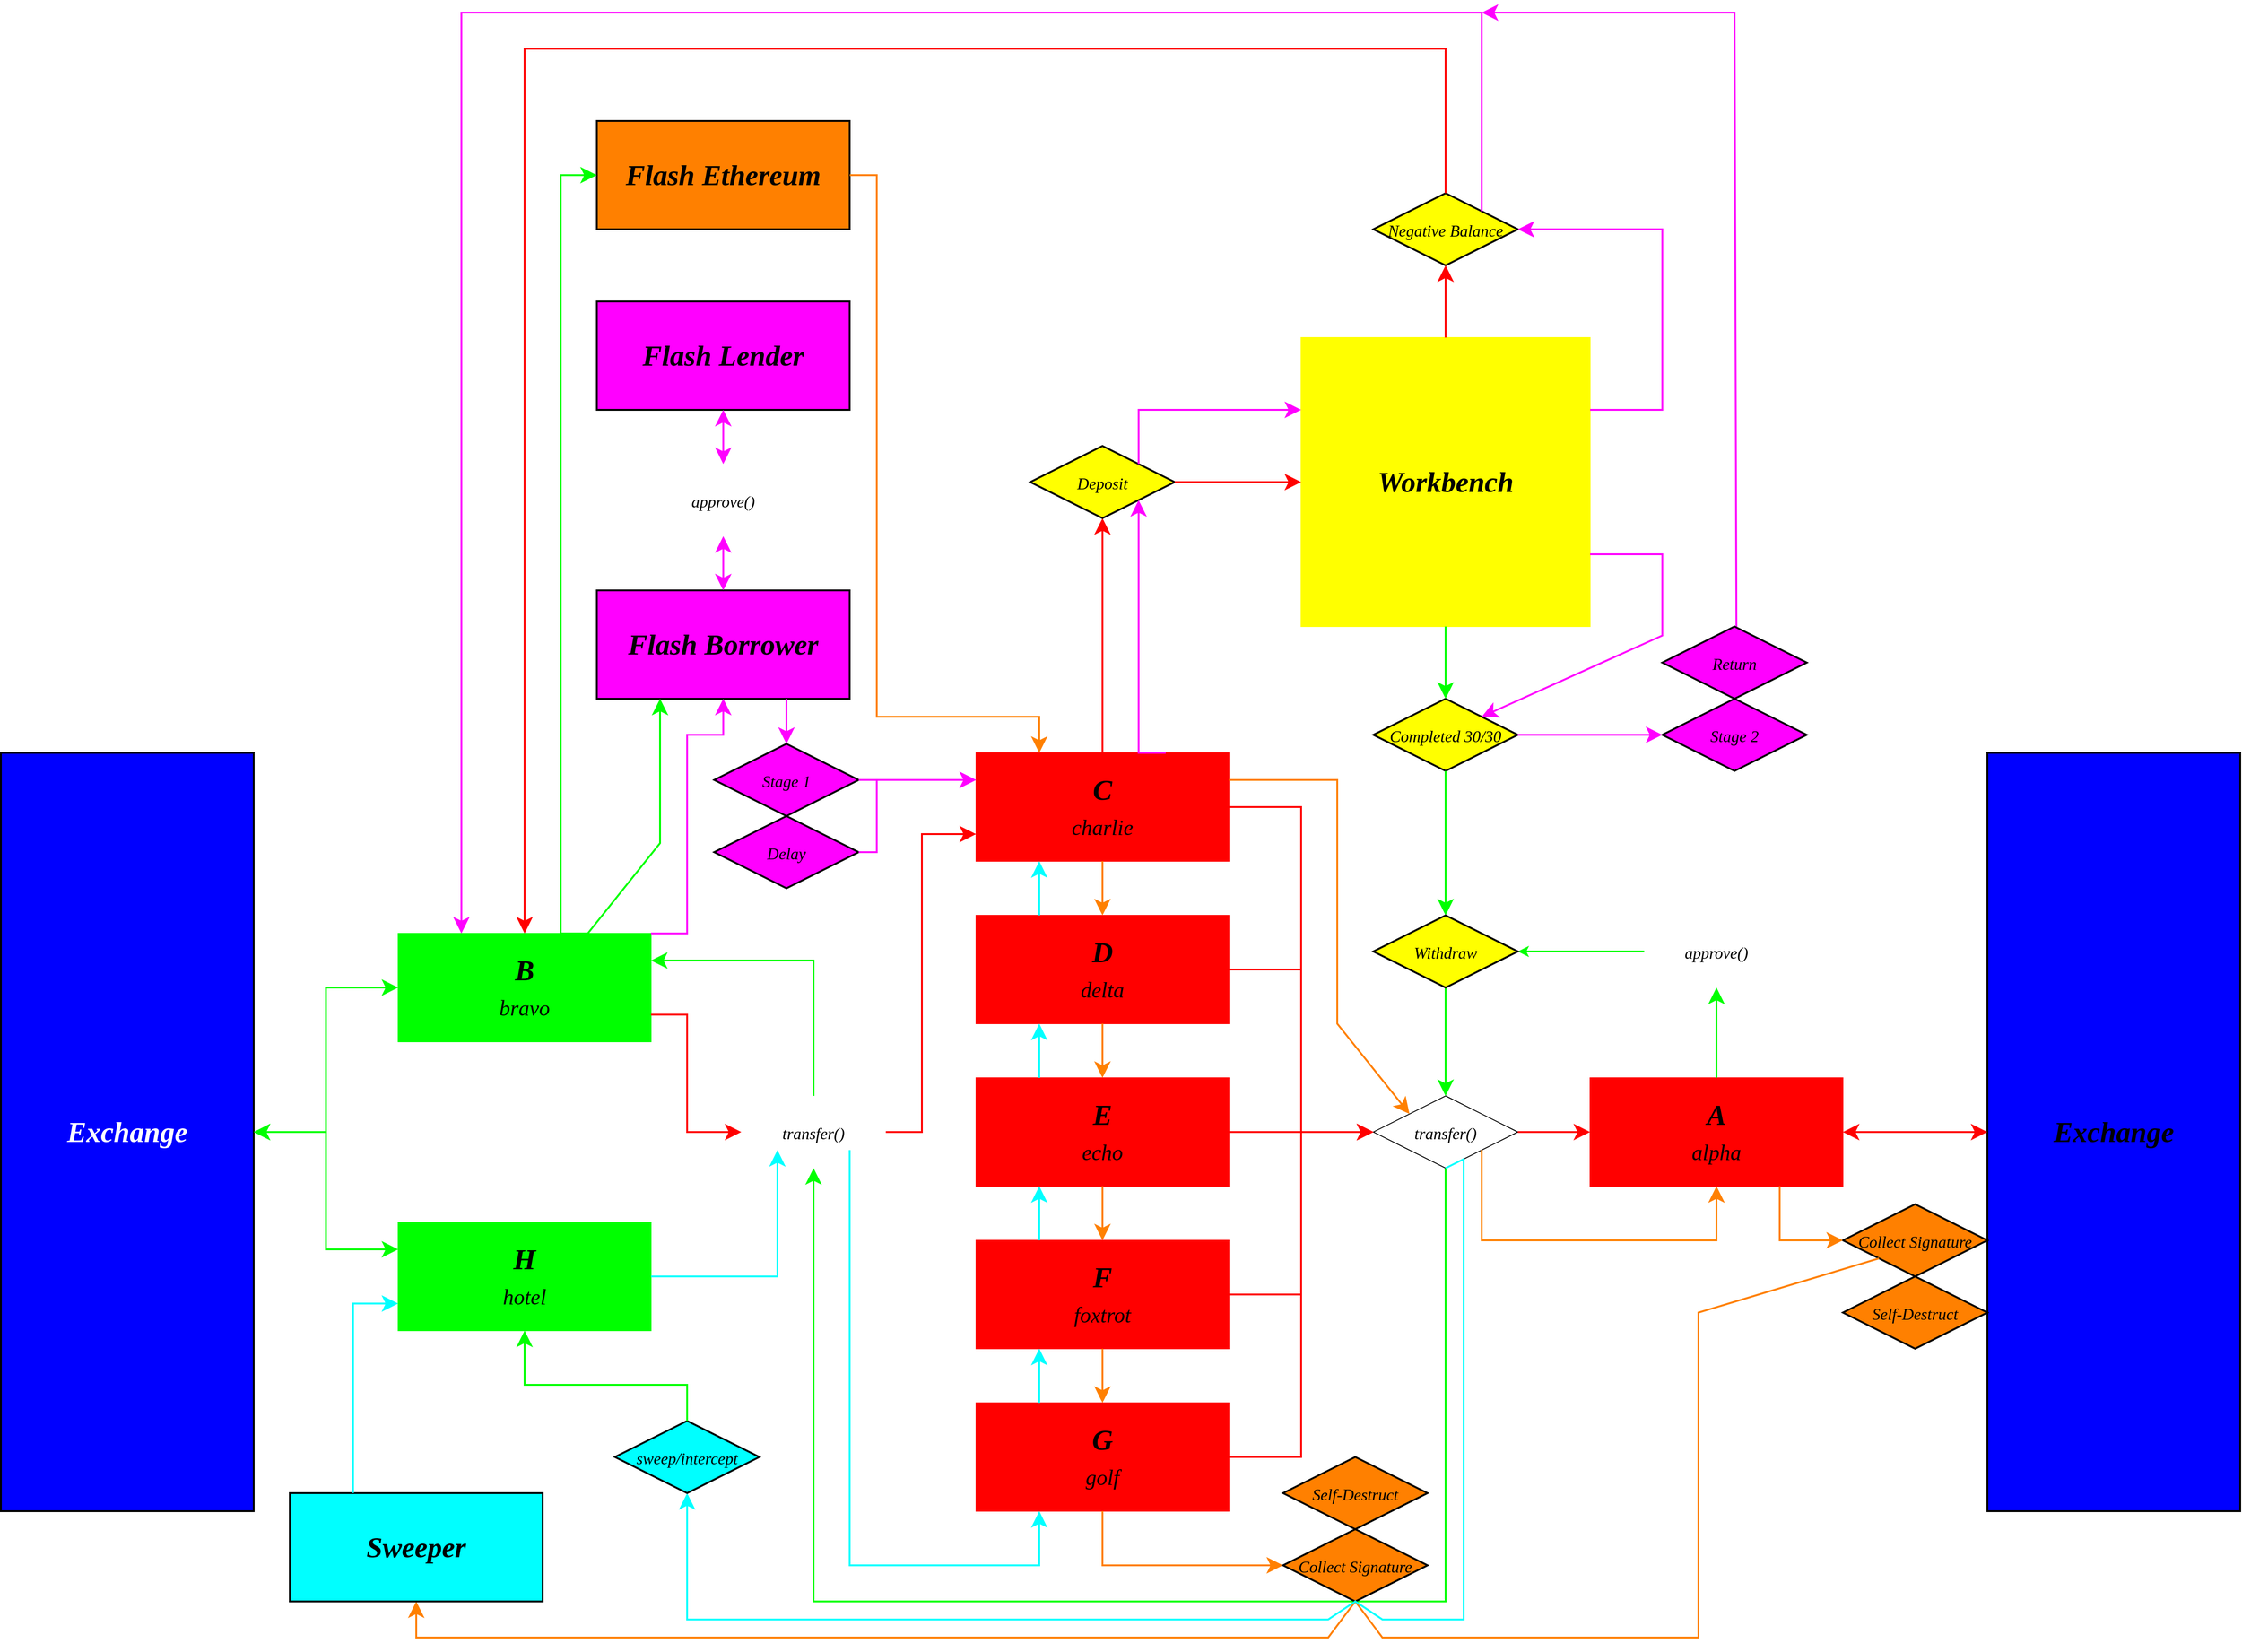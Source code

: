 <mxfile version="24.7.5">
  <diagram name="Page-1" id="PcxQ3aoLWW-gBnwqDMw-">
    <mxGraphModel dx="5185" dy="2993" grid="1" gridSize="10" guides="1" tooltips="1" connect="1" arrows="1" fold="1" page="1" pageScale="1" pageWidth="1600" pageHeight="900" math="0" shadow="0">
      <root>
        <mxCell id="0" />
        <mxCell id="1" parent="0" />
        <mxCell id="HOuBkpbwLwSxLlFypZP_-1" value="&lt;i style=&quot;font-size: 32px;&quot;&gt;&lt;b style=&quot;font-size: 32px;&quot;&gt;E&lt;/b&gt;&lt;/i&gt;&lt;div&gt;&lt;i style=&quot;&quot;&gt;&lt;font style=&quot;font-size: 24px;&quot;&gt;echo&lt;/font&gt;&lt;/i&gt;&lt;/div&gt;" style="whiteSpace=wrap;html=1;align=center;fillColor=#FF0000;strokeColor=#FF0000;fontFamily=Arial Narrow;fontSize=32;" parent="1" vertex="1">
          <mxGeometry x="800" y="380" width="280" height="120" as="geometry" />
        </mxCell>
        <mxCell id="HOuBkpbwLwSxLlFypZP_-2" value="&lt;i style=&quot;font-size: 32px;&quot;&gt;&lt;b style=&quot;font-size: 32px;&quot;&gt;D&lt;/b&gt;&lt;/i&gt;&lt;div&gt;&lt;i style=&quot;&quot;&gt;&lt;font style=&quot;font-size: 24px;&quot;&gt;delta&lt;/font&gt;&lt;/i&gt;&lt;/div&gt;" style="whiteSpace=wrap;html=1;align=center;fillColor=#FF0000;strokeColor=#FF0000;fontSize=32;fontFamily=Arial Narrow;" parent="1" vertex="1">
          <mxGeometry x="800" y="200" width="280" height="120" as="geometry" />
        </mxCell>
        <mxCell id="HOuBkpbwLwSxLlFypZP_-3" value="&lt;i style=&quot;font-size: 32px;&quot;&gt;&lt;b style=&quot;font-size: 32px;&quot;&gt;C&lt;/b&gt;&lt;/i&gt;&lt;div&gt;&lt;i style=&quot;&quot;&gt;&lt;font style=&quot;font-size: 24px;&quot;&gt;charlie&lt;/font&gt;&lt;/i&gt;&lt;/div&gt;" style="whiteSpace=wrap;html=1;align=center;fillColor=#FF0000;strokeColor=#FF0000;fontSize=32;fontFamily=Arial Narrow;" parent="1" vertex="1">
          <mxGeometry x="800" y="20" width="280" height="120" as="geometry" />
        </mxCell>
        <mxCell id="HOuBkpbwLwSxLlFypZP_-4" value="&lt;i style=&quot;font-size: 32px;&quot;&gt;&lt;b style=&quot;font-size: 32px;&quot;&gt;F&lt;/b&gt;&lt;/i&gt;&lt;div&gt;&lt;i style=&quot;&quot;&gt;&lt;font style=&quot;font-size: 24px;&quot;&gt;foxtrot&lt;/font&gt;&lt;/i&gt;&lt;/div&gt;" style="whiteSpace=wrap;html=1;align=center;fillColor=#FF0000;strokeColor=#FF0000;fontSize=32;fontFamily=Arial Narrow;" parent="1" vertex="1">
          <mxGeometry x="800" y="560" width="280" height="120" as="geometry" />
        </mxCell>
        <mxCell id="HOuBkpbwLwSxLlFypZP_-5" value="&lt;i style=&quot;font-size: 32px;&quot;&gt;&lt;b style=&quot;font-size: 32px;&quot;&gt;G&lt;/b&gt;&lt;/i&gt;&lt;div&gt;&lt;i style=&quot;&quot;&gt;&lt;font style=&quot;font-size: 24px;&quot;&gt;golf&lt;/font&gt;&lt;/i&gt;&lt;/div&gt;" style="whiteSpace=wrap;html=1;align=center;fillColor=#FF0000;strokeColor=#FF0000;fontSize=32;fontFamily=Arial Narrow;" parent="1" vertex="1">
          <mxGeometry x="800" y="740" width="280" height="120" as="geometry" />
        </mxCell>
        <mxCell id="HOuBkpbwLwSxLlFypZP_-6" value="&lt;i style=&quot;font-size: 32px;&quot;&gt;&lt;b style=&quot;font-size: 32px;&quot;&gt;A&lt;/b&gt;&lt;/i&gt;&lt;div&gt;&lt;i style=&quot;&quot;&gt;&lt;font style=&quot;font-size: 24px;&quot;&gt;alpha&lt;/font&gt;&lt;/i&gt;&lt;/div&gt;" style="whiteSpace=wrap;html=1;align=center;fillColor=#FF0000;strokeColor=#FF0000;fontFamily=Arial Narrow;fontSize=32;" parent="1" vertex="1">
          <mxGeometry x="1480" y="380" width="280" height="120" as="geometry" />
        </mxCell>
        <mxCell id="HOuBkpbwLwSxLlFypZP_-7" value="&lt;i style=&quot;font-size: 32px;&quot;&gt;&lt;b style=&quot;font-size: 32px;&quot;&gt;B&lt;/b&gt;&lt;/i&gt;&lt;div&gt;&lt;i style=&quot;&quot;&gt;&lt;font style=&quot;font-size: 24px;&quot;&gt;bravo&lt;/font&gt;&lt;/i&gt;&lt;/div&gt;" style="whiteSpace=wrap;html=1;align=center;fillColor=#00FF00;strokeColor=#00FF00;fontSize=32;fontFamily=Arial Narrow;fontColor=#000000;spacing=2;spacingTop=0;verticalAlign=middle;spacingLeft=0;" parent="1" vertex="1">
          <mxGeometry x="160" y="220" width="280" height="120" as="geometry" />
        </mxCell>
        <mxCell id="HOuBkpbwLwSxLlFypZP_-8" value="&lt;i style=&quot;font-size: 32px;&quot;&gt;&lt;b style=&quot;font-size: 32px;&quot;&gt;H&lt;/b&gt;&lt;/i&gt;&lt;div&gt;&lt;i style=&quot;&quot;&gt;&lt;font style=&quot;font-size: 24px;&quot;&gt;hotel&lt;/font&gt;&lt;/i&gt;&lt;/div&gt;" style="whiteSpace=wrap;html=1;align=center;fillColor=#00FF00;strokeColor=#00FF00;fontSize=32;fontFamily=Arial Narrow;fontColor=#000000;" parent="1" vertex="1">
          <mxGeometry x="160" y="540" width="280" height="120" as="geometry" />
        </mxCell>
        <mxCell id="dNa9zTMnVaWRzAWHOvdN-1" value="&lt;font size=&quot;1&quot; face=&quot;Arial Narrow&quot;&gt;&lt;i style=&quot;font-size: 18px;&quot;&gt;transfer()&lt;/i&gt;&lt;/font&gt;" style="shape=rhombus;perimeter=rhombusPerimeter;whiteSpace=wrap;html=1;align=center;fillColor=#FFFFFF;fontColor=#000000;fontSize=24;" vertex="1" parent="1">
          <mxGeometry x="1240" y="400" width="160" height="80" as="geometry" />
        </mxCell>
        <mxCell id="dNa9zTMnVaWRzAWHOvdN-3" value="" style="endArrow=none;html=1;rounded=0;entryX=1;entryY=0.5;entryDx=0;entryDy=0;exitX=0;exitY=0.5;exitDx=0;exitDy=0;endFill=0;startArrow=classic;startFill=1;targetPerimeterSpacing=0;endSize=6;startSize=12;strokeWidth=2;strokeColor=#FF0000;" edge="1" parent="1" source="dNa9zTMnVaWRzAWHOvdN-1" target="HOuBkpbwLwSxLlFypZP_-3">
          <mxGeometry relative="1" as="geometry">
            <mxPoint x="1190" y="430" as="sourcePoint" />
            <mxPoint x="1350" y="430" as="targetPoint" />
            <Array as="points">
              <mxPoint x="1160" y="440" />
              <mxPoint x="1160" y="80" />
            </Array>
          </mxGeometry>
        </mxCell>
        <mxCell id="dNa9zTMnVaWRzAWHOvdN-4" value="" style="endArrow=none;html=1;rounded=0;entryX=1;entryY=0.5;entryDx=0;entryDy=0;exitX=0;exitY=0.5;exitDx=0;exitDy=0;endFill=0;startArrow=classic;startFill=1;targetPerimeterSpacing=0;endSize=6;startSize=12;strokeWidth=2;strokeColor=#FF0000;" edge="1" parent="1" source="dNa9zTMnVaWRzAWHOvdN-1" target="HOuBkpbwLwSxLlFypZP_-2">
          <mxGeometry relative="1" as="geometry">
            <mxPoint x="1250" y="540" as="sourcePoint" />
            <mxPoint x="1090" y="180" as="targetPoint" />
            <Array as="points">
              <mxPoint x="1160" y="440" />
              <mxPoint x="1160" y="260" />
            </Array>
          </mxGeometry>
        </mxCell>
        <mxCell id="dNa9zTMnVaWRzAWHOvdN-5" value="" style="endArrow=none;html=1;rounded=0;entryX=1;entryY=0.5;entryDx=0;entryDy=0;exitX=0;exitY=0.5;exitDx=0;exitDy=0;endFill=0;startArrow=classic;startFill=1;targetPerimeterSpacing=0;endSize=6;startSize=12;strokeWidth=2;strokeColor=#FF0000;" edge="1" parent="1" source="dNa9zTMnVaWRzAWHOvdN-1" target="HOuBkpbwLwSxLlFypZP_-5">
          <mxGeometry relative="1" as="geometry">
            <mxPoint x="1290" y="800" as="sourcePoint" />
            <mxPoint x="1130" y="620" as="targetPoint" />
            <Array as="points">
              <mxPoint x="1160" y="440" />
              <mxPoint x="1160" y="800" />
            </Array>
          </mxGeometry>
        </mxCell>
        <mxCell id="dNa9zTMnVaWRzAWHOvdN-6" value="" style="endArrow=none;html=1;rounded=0;entryX=1;entryY=0.5;entryDx=0;entryDy=0;exitX=0;exitY=0.5;exitDx=0;exitDy=0;endFill=0;startArrow=classic;startFill=1;targetPerimeterSpacing=0;endSize=6;startSize=12;strokeWidth=2;strokeColor=#FF0000;" edge="1" parent="1" source="dNa9zTMnVaWRzAWHOvdN-1" target="HOuBkpbwLwSxLlFypZP_-4">
          <mxGeometry relative="1" as="geometry">
            <mxPoint x="1250" y="450" as="sourcePoint" />
            <mxPoint x="1090" y="810" as="targetPoint" />
            <Array as="points">
              <mxPoint x="1160" y="440" />
              <mxPoint x="1160" y="620" />
            </Array>
          </mxGeometry>
        </mxCell>
        <mxCell id="dNa9zTMnVaWRzAWHOvdN-7" value="" style="endArrow=none;html=1;rounded=0;entryX=1;entryY=0.5;entryDx=0;entryDy=0;exitX=0;exitY=0.5;exitDx=0;exitDy=0;endFill=0;startArrow=classic;startFill=1;targetPerimeterSpacing=0;endSize=6;startSize=12;strokeWidth=2;strokeColor=#FF0000;" edge="1" parent="1" source="dNa9zTMnVaWRzAWHOvdN-1" target="HOuBkpbwLwSxLlFypZP_-1">
          <mxGeometry relative="1" as="geometry">
            <mxPoint x="1250" y="450" as="sourcePoint" />
            <mxPoint x="1090" y="630" as="targetPoint" />
            <Array as="points">
              <mxPoint x="1160" y="440" />
            </Array>
          </mxGeometry>
        </mxCell>
        <mxCell id="dNa9zTMnVaWRzAWHOvdN-8" value="" style="endArrow=none;html=1;rounded=0;entryX=1;entryY=0.5;entryDx=0;entryDy=0;exitX=0;exitY=0.5;exitDx=0;exitDy=0;endFill=0;startArrow=classic;startFill=1;targetPerimeterSpacing=0;endSize=6;startSize=12;strokeWidth=2;strokeColor=#FF0000;" edge="1" parent="1" source="HOuBkpbwLwSxLlFypZP_-6" target="dNa9zTMnVaWRzAWHOvdN-1">
          <mxGeometry relative="1" as="geometry">
            <mxPoint x="1560" y="439.41" as="sourcePoint" />
            <mxPoint x="1400" y="439.41" as="targetPoint" />
            <Array as="points" />
          </mxGeometry>
        </mxCell>
        <mxCell id="dNa9zTMnVaWRzAWHOvdN-9" value="&lt;font size=&quot;1&quot; face=&quot;Arial Narrow&quot;&gt;&lt;i style=&quot;font-size: 18px;&quot;&gt;transfer()&lt;/i&gt;&lt;/font&gt;" style="shape=rhombus;perimeter=rhombusPerimeter;whiteSpace=wrap;html=1;align=center;fillColor=#FFFFFF;fontColor=#000000;fontSize=24;strokeColor=#FFFFFF;" vertex="1" parent="1">
          <mxGeometry x="540" y="400" width="160" height="80" as="geometry" />
        </mxCell>
        <mxCell id="dNa9zTMnVaWRzAWHOvdN-10" value="" style="endArrow=none;html=1;rounded=0;entryX=1;entryY=0.75;entryDx=0;entryDy=0;exitX=0;exitY=0.5;exitDx=0;exitDy=0;endFill=0;startArrow=classic;startFill=1;targetPerimeterSpacing=0;endSize=6;startSize=12;strokeWidth=2;strokeColor=#FF0000;" edge="1" parent="1" source="dNa9zTMnVaWRzAWHOvdN-9" target="HOuBkpbwLwSxLlFypZP_-7">
          <mxGeometry relative="1" as="geometry">
            <mxPoint x="690" y="160.59" as="sourcePoint" />
            <mxPoint x="610" y="160.59" as="targetPoint" />
            <Array as="points">
              <mxPoint x="480" y="440" />
              <mxPoint x="480" y="310" />
            </Array>
          </mxGeometry>
        </mxCell>
        <mxCell id="dNa9zTMnVaWRzAWHOvdN-11" value="" style="endArrow=none;html=1;rounded=0;entryX=1;entryY=0.5;entryDx=0;entryDy=0;exitX=0;exitY=0.75;exitDx=0;exitDy=0;endFill=0;startArrow=classic;startFill=1;targetPerimeterSpacing=0;endSize=6;startSize=12;strokeWidth=2;strokeColor=#FF0000;" edge="1" parent="1" source="HOuBkpbwLwSxLlFypZP_-3" target="dNa9zTMnVaWRzAWHOvdN-9">
          <mxGeometry relative="1" as="geometry">
            <mxPoint x="570" y="90" as="sourcePoint" />
            <mxPoint x="570" y="190" as="targetPoint" />
            <Array as="points">
              <mxPoint x="740" y="110" />
              <mxPoint x="740" y="440" />
            </Array>
          </mxGeometry>
        </mxCell>
        <mxCell id="dNa9zTMnVaWRzAWHOvdN-12" value="&lt;b&gt;&lt;i&gt;Exchange&lt;/i&gt;&lt;/b&gt;" style="whiteSpace=wrap;html=1;align=center;fillColor=#0000FF;strokeColor=#000000;fontFamily=Arial Narrow;fontSize=32;strokeWidth=2;" vertex="1" parent="1">
          <mxGeometry x="1920" y="20" width="280" height="840" as="geometry" />
        </mxCell>
        <mxCell id="dNa9zTMnVaWRzAWHOvdN-13" value="" style="endArrow=classic;html=1;rounded=0;entryX=1;entryY=0.5;entryDx=0;entryDy=0;exitX=0;exitY=0.5;exitDx=0;exitDy=0;endFill=1;startArrow=classic;startFill=1;targetPerimeterSpacing=0;endSize=12;startSize=12;strokeWidth=2;strokeColor=#FF0000;" edge="1" parent="1" source="dNa9zTMnVaWRzAWHOvdN-12" target="HOuBkpbwLwSxLlFypZP_-6">
          <mxGeometry relative="1" as="geometry">
            <mxPoint x="1850" y="540.0" as="sourcePoint" />
            <mxPoint x="1690" y="570.0" as="targetPoint" />
            <Array as="points">
              <mxPoint x="1860" y="440" />
            </Array>
          </mxGeometry>
        </mxCell>
        <mxCell id="dNa9zTMnVaWRzAWHOvdN-17" value="&lt;b&gt;&lt;i&gt;Workbench&lt;/i&gt;&lt;/b&gt;" style="whiteSpace=wrap;html=1;align=center;fillColor=#FFFF00;strokeColor=#FFFF00;fontSize=32;fontFamily=Arial Narrow;fontColor=#000000;" vertex="1" parent="1">
          <mxGeometry x="1160" y="-440" width="320" height="320" as="geometry" />
        </mxCell>
        <mxCell id="dNa9zTMnVaWRzAWHOvdN-18" value="" style="endArrow=none;html=1;rounded=0;entryX=0.5;entryY=0;entryDx=0;entryDy=0;exitX=0.5;exitY=1;exitDx=0;exitDy=0;endFill=0;startArrow=classic;startFill=1;targetPerimeterSpacing=0;endSize=6;startSize=12;strokeWidth=2;strokeColor=#FF0000;" edge="1" parent="1" source="dNa9zTMnVaWRzAWHOvdN-19" target="HOuBkpbwLwSxLlFypZP_-3">
          <mxGeometry relative="1" as="geometry">
            <mxPoint x="1380" y="70" as="sourcePoint" />
            <mxPoint x="1220" y="70" as="targetPoint" />
            <Array as="points">
              <mxPoint x="940" y="-190" />
            </Array>
          </mxGeometry>
        </mxCell>
        <mxCell id="dNa9zTMnVaWRzAWHOvdN-19" value="&lt;font face=&quot;Arial Narrow&quot;&gt;&lt;span style=&quot;font-size: 18px;&quot;&gt;&lt;i&gt;Deposit&lt;/i&gt;&lt;/span&gt;&lt;/font&gt;" style="shape=rhombus;perimeter=rhombusPerimeter;whiteSpace=wrap;html=1;align=center;fillColor=#FFFF00;fontColor=#000000;fontSize=24;strokeColor=#000000;strokeWidth=2;" vertex="1" parent="1">
          <mxGeometry x="860" y="-320" width="160" height="80" as="geometry" />
        </mxCell>
        <mxCell id="dNa9zTMnVaWRzAWHOvdN-20" value="" style="endArrow=none;html=1;rounded=0;entryX=1;entryY=0.5;entryDx=0;entryDy=0;exitX=0;exitY=0.5;exitDx=0;exitDy=0;endFill=0;startArrow=classic;startFill=1;targetPerimeterSpacing=0;endSize=6;startSize=12;strokeWidth=2;strokeColor=#FF0000;" edge="1" parent="1" source="dNa9zTMnVaWRzAWHOvdN-17" target="dNa9zTMnVaWRzAWHOvdN-19">
          <mxGeometry relative="1" as="geometry">
            <mxPoint x="1130" y="-340" as="sourcePoint" />
            <mxPoint x="1130" y="-80" as="targetPoint" />
            <Array as="points" />
          </mxGeometry>
        </mxCell>
        <mxCell id="dNa9zTMnVaWRzAWHOvdN-21" value="&lt;font face=&quot;Arial Narrow&quot;&gt;&lt;span style=&quot;font-size: 18px;&quot;&gt;&lt;i&gt;Completed 30/30&lt;/i&gt;&lt;/span&gt;&lt;/font&gt;" style="shape=rhombus;perimeter=rhombusPerimeter;whiteSpace=wrap;html=1;align=center;fillColor=#FFFF00;fontColor=#000000;fontSize=24;strokeColor=#000000;strokeWidth=2;" vertex="1" parent="1">
          <mxGeometry x="1240" y="-40" width="160" height="80" as="geometry" />
        </mxCell>
        <mxCell id="dNa9zTMnVaWRzAWHOvdN-22" value="" style="endArrow=none;html=1;rounded=0;entryX=0.5;entryY=1;entryDx=0;entryDy=0;exitX=0.5;exitY=0;exitDx=0;exitDy=0;endFill=0;startArrow=classic;startFill=1;targetPerimeterSpacing=0;endSize=6;startSize=12;strokeWidth=2;strokeColor=#00FF00;" edge="1" parent="1" source="dNa9zTMnVaWRzAWHOvdN-21" target="dNa9zTMnVaWRzAWHOvdN-17">
          <mxGeometry relative="1" as="geometry">
            <mxPoint x="1410" y="-40" as="sourcePoint" />
            <mxPoint x="1270" y="-40" as="targetPoint" />
            <Array as="points">
              <mxPoint x="1320" y="-80" />
            </Array>
          </mxGeometry>
        </mxCell>
        <mxCell id="dNa9zTMnVaWRzAWHOvdN-23" value="" style="endArrow=none;html=1;rounded=0;entryX=0.5;entryY=1;entryDx=0;entryDy=0;endFill=0;startArrow=classic;startFill=1;targetPerimeterSpacing=0;endSize=6;startSize=12;strokeWidth=2;strokeColor=#00FF00;exitX=0.5;exitY=0;exitDx=0;exitDy=0;" edge="1" parent="1" source="dNa9zTMnVaWRzAWHOvdN-37" target="dNa9zTMnVaWRzAWHOvdN-21">
          <mxGeometry relative="1" as="geometry">
            <mxPoint x="1430" y="400" as="sourcePoint" />
            <mxPoint x="1430" y="20" as="targetPoint" />
            <Array as="points" />
          </mxGeometry>
        </mxCell>
        <mxCell id="dNa9zTMnVaWRzAWHOvdN-27" value="&lt;font face=&quot;Arial Narrow&quot;&gt;&lt;span style=&quot;font-size: 18px;&quot;&gt;&lt;i&gt;approve()&lt;/i&gt;&lt;/span&gt;&lt;/font&gt;" style="shape=rhombus;perimeter=rhombusPerimeter;whiteSpace=wrap;html=1;align=center;fillColor=#FFFFFF;fontColor=#000000;fontSize=24;strokeColor=#FFFFFF;" vertex="1" parent="1">
          <mxGeometry x="1540" y="200" width="160" height="80" as="geometry" />
        </mxCell>
        <mxCell id="dNa9zTMnVaWRzAWHOvdN-28" value="" style="endArrow=classic;html=1;rounded=0;entryX=1;entryY=0.5;entryDx=0;entryDy=0;endFill=1;startArrow=none;startFill=0;targetPerimeterSpacing=0;endSize=6;startSize=12;strokeWidth=2;strokeColor=#00FF00;exitX=0;exitY=0.5;exitDx=0;exitDy=0;" edge="1" parent="1" source="dNa9zTMnVaWRzAWHOvdN-27" target="dNa9zTMnVaWRzAWHOvdN-37">
          <mxGeometry relative="1" as="geometry">
            <mxPoint x="1330" y="410" as="sourcePoint" />
            <mxPoint x="1330" y="50" as="targetPoint" />
            <Array as="points" />
          </mxGeometry>
        </mxCell>
        <mxCell id="dNa9zTMnVaWRzAWHOvdN-29" value="" style="endArrow=classic;html=1;rounded=0;entryX=0.5;entryY=1;entryDx=0;entryDy=0;endFill=1;startArrow=none;startFill=0;targetPerimeterSpacing=0;endSize=12;startSize=12;strokeWidth=2;strokeColor=#00FF00;exitX=0.5;exitY=0;exitDx=0;exitDy=0;" edge="1" parent="1" source="HOuBkpbwLwSxLlFypZP_-6" target="dNa9zTMnVaWRzAWHOvdN-27">
          <mxGeometry relative="1" as="geometry">
            <mxPoint x="1610" y="340" as="sourcePoint" />
            <mxPoint x="1390" y="140" as="targetPoint" />
            <Array as="points" />
          </mxGeometry>
        </mxCell>
        <mxCell id="dNa9zTMnVaWRzAWHOvdN-30" value="" style="endArrow=none;html=1;rounded=0;entryX=0.5;entryY=1;entryDx=0;entryDy=0;endFill=0;startArrow=classic;startFill=1;targetPerimeterSpacing=0;endSize=6;startSize=12;strokeWidth=2;strokeColor=#00FF00;exitX=0.5;exitY=1;exitDx=0;exitDy=0;" edge="1" parent="1" source="dNa9zTMnVaWRzAWHOvdN-9" target="dNa9zTMnVaWRzAWHOvdN-1">
          <mxGeometry relative="1" as="geometry">
            <mxPoint x="730" y="1000" as="sourcePoint" />
            <mxPoint x="1280" y="570" as="targetPoint" />
            <Array as="points">
              <mxPoint x="620" y="960" />
              <mxPoint x="1320" y="960" />
            </Array>
          </mxGeometry>
        </mxCell>
        <mxCell id="dNa9zTMnVaWRzAWHOvdN-31" value="" style="endArrow=none;html=1;rounded=0;entryX=0.5;entryY=0;entryDx=0;entryDy=0;exitX=1;exitY=0.25;exitDx=0;exitDy=0;endFill=0;startArrow=classic;startFill=1;targetPerimeterSpacing=0;endSize=6;startSize=12;strokeWidth=2;strokeColor=#00FF00;" edge="1" parent="1" source="HOuBkpbwLwSxLlFypZP_-7" target="dNa9zTMnVaWRzAWHOvdN-9">
          <mxGeometry relative="1" as="geometry">
            <mxPoint x="250" y="90" as="sourcePoint" />
            <mxPoint x="250" y="10" as="targetPoint" />
            <Array as="points">
              <mxPoint x="620" y="250" />
            </Array>
          </mxGeometry>
        </mxCell>
        <mxCell id="dNa9zTMnVaWRzAWHOvdN-32" value="&lt;font face=&quot;Arial Narrow&quot;&gt;&lt;span style=&quot;font-size: 18px;&quot;&gt;&lt;i&gt;Negative Balance&lt;/i&gt;&lt;/span&gt;&lt;/font&gt;" style="shape=rhombus;perimeter=rhombusPerimeter;whiteSpace=wrap;html=1;align=center;fillColor=#FFFF00;fontColor=#000000;fontSize=24;strokeColor=#000000;strokeWidth=2;" vertex="1" parent="1">
          <mxGeometry x="1240" y="-600" width="160" height="80" as="geometry" />
        </mxCell>
        <mxCell id="dNa9zTMnVaWRzAWHOvdN-33" value="" style="endArrow=none;html=1;rounded=0;entryX=0.5;entryY=0;entryDx=0;entryDy=0;exitX=0.5;exitY=1;exitDx=0;exitDy=0;endFill=0;startArrow=classic;startFill=1;targetPerimeterSpacing=0;endSize=6;startSize=12;strokeWidth=2;strokeColor=#FF0000;" edge="1" parent="1" source="dNa9zTMnVaWRzAWHOvdN-32" target="dNa9zTMnVaWRzAWHOvdN-17">
          <mxGeometry relative="1" as="geometry">
            <mxPoint x="1190" y="-170" as="sourcePoint" />
            <mxPoint x="1050" y="-170" as="targetPoint" />
            <Array as="points" />
          </mxGeometry>
        </mxCell>
        <mxCell id="dNa9zTMnVaWRzAWHOvdN-34" value="" style="endArrow=none;html=1;rounded=0;entryX=0.5;entryY=0;entryDx=0;entryDy=0;endFill=0;startArrow=classic;startFill=1;targetPerimeterSpacing=0;endSize=6;startSize=12;strokeWidth=2;strokeColor=#FF0000;exitX=0.5;exitY=0;exitDx=0;exitDy=0;" edge="1" parent="1" source="HOuBkpbwLwSxLlFypZP_-7" target="dNa9zTMnVaWRzAWHOvdN-32">
          <mxGeometry relative="1" as="geometry">
            <mxPoint x="660" y="230" as="sourcePoint" />
            <mxPoint x="890" y="-520" as="targetPoint" />
            <Array as="points">
              <mxPoint x="300" y="-560" />
              <mxPoint x="300" y="-760" />
              <mxPoint x="1320" y="-760" />
            </Array>
          </mxGeometry>
        </mxCell>
        <mxCell id="dNa9zTMnVaWRzAWHOvdN-35" value="&lt;b&gt;&lt;i&gt;Exchange&lt;/i&gt;&lt;/b&gt;" style="whiteSpace=wrap;html=1;align=center;fillColor=#0000FF;strokeColor=#000000;fontFamily=Arial Narrow;fontSize=32;fontColor=#FFFFFF;strokeWidth=2;" vertex="1" parent="1">
          <mxGeometry x="-280" y="20" width="280" height="840" as="geometry" />
        </mxCell>
        <mxCell id="dNa9zTMnVaWRzAWHOvdN-36" value="" style="endArrow=classic;html=1;rounded=0;entryX=0;entryY=0.5;entryDx=0;entryDy=0;exitX=1;exitY=0.5;exitDx=0;exitDy=0;endFill=1;startArrow=classic;startFill=1;targetPerimeterSpacing=0;endSize=12;startSize=12;strokeWidth=2;strokeColor=#00FF00;" edge="1" parent="1" source="dNa9zTMnVaWRzAWHOvdN-35" target="HOuBkpbwLwSxLlFypZP_-7">
          <mxGeometry relative="1" as="geometry">
            <mxPoint x="100" y="280" as="sourcePoint" />
            <mxPoint x="280" y="430" as="targetPoint" />
            <Array as="points">
              <mxPoint x="80" y="440" />
              <mxPoint x="80" y="280" />
            </Array>
          </mxGeometry>
        </mxCell>
        <mxCell id="dNa9zTMnVaWRzAWHOvdN-38" value="" style="endArrow=none;html=1;rounded=0;entryX=0.5;entryY=1;entryDx=0;entryDy=0;endFill=0;startArrow=classic;startFill=1;targetPerimeterSpacing=0;endSize=6;startSize=12;strokeWidth=2;strokeColor=#00FF00;exitX=0.5;exitY=0;exitDx=0;exitDy=0;" edge="1" parent="1" source="dNa9zTMnVaWRzAWHOvdN-1" target="dNa9zTMnVaWRzAWHOvdN-37">
          <mxGeometry relative="1" as="geometry">
            <mxPoint x="1320" y="400" as="sourcePoint" />
            <mxPoint x="1320" y="40" as="targetPoint" />
            <Array as="points">
              <mxPoint x="1320" y="260" />
            </Array>
          </mxGeometry>
        </mxCell>
        <mxCell id="dNa9zTMnVaWRzAWHOvdN-37" value="&lt;font face=&quot;Arial Narrow&quot;&gt;&lt;span style=&quot;font-size: 18px;&quot;&gt;&lt;i&gt;Withdraw&lt;/i&gt;&lt;/span&gt;&lt;/font&gt;" style="shape=rhombus;perimeter=rhombusPerimeter;whiteSpace=wrap;html=1;align=center;fillColor=#FFFF00;fontColor=#000000;fontSize=24;strokeColor=#000000;strokeWidth=2;" vertex="1" parent="1">
          <mxGeometry x="1240" y="200" width="160" height="80" as="geometry" />
        </mxCell>
        <mxCell id="dNa9zTMnVaWRzAWHOvdN-40" value="&lt;b&gt;&lt;i&gt;Flash Borrower&lt;/i&gt;&lt;/b&gt;" style="whiteSpace=wrap;html=1;align=center;fillColor=#FF00FF;strokeColor=#000000;fontSize=32;fontFamily=Arial Narrow;fontColor=#000000;spacing=2;spacingTop=0;verticalAlign=middle;spacingLeft=0;strokeWidth=2;" vertex="1" parent="1">
          <mxGeometry x="380" y="-160" width="280" height="120" as="geometry" />
        </mxCell>
        <mxCell id="dNa9zTMnVaWRzAWHOvdN-41" value="&lt;b&gt;&lt;i&gt;Flash Lender&lt;/i&gt;&lt;/b&gt;" style="whiteSpace=wrap;html=1;align=center;fillColor=#FF00FF;strokeColor=#000000;fontSize=32;fontFamily=Arial Narrow;fontColor=#000000;spacing=2;spacingTop=0;verticalAlign=middle;spacingLeft=0;strokeWidth=2;" vertex="1" parent="1">
          <mxGeometry x="380" y="-480" width="280" height="120" as="geometry" />
        </mxCell>
        <mxCell id="dNa9zTMnVaWRzAWHOvdN-42" value="" style="endArrow=none;html=1;rounded=0;entryX=0.75;entryY=0;entryDx=0;entryDy=0;exitX=0.25;exitY=1;exitDx=0;exitDy=0;endFill=0;startArrow=classic;startFill=1;targetPerimeterSpacing=0;endSize=6;startSize=12;strokeWidth=2;strokeColor=#00FF00;" edge="1" parent="1" source="dNa9zTMnVaWRzAWHOvdN-40" target="HOuBkpbwLwSxLlFypZP_-7">
          <mxGeometry relative="1" as="geometry">
            <mxPoint x="630" y="250" as="sourcePoint" />
            <mxPoint x="530" y="120" as="targetPoint" />
            <Array as="points">
              <mxPoint x="450" y="120" />
            </Array>
          </mxGeometry>
        </mxCell>
        <mxCell id="dNa9zTMnVaWRzAWHOvdN-44" value="" style="endArrow=none;html=1;rounded=0;entryX=0.75;entryY=1;entryDx=0;entryDy=0;endFill=0;startArrow=classic;startFill=1;targetPerimeterSpacing=0;endSize=6;startSize=12;strokeWidth=2;strokeColor=#FF00FF;exitX=0.5;exitY=0;exitDx=0;exitDy=0;" edge="1" parent="1" source="dNa9zTMnVaWRzAWHOvdN-45" target="dNa9zTMnVaWRzAWHOvdN-40">
          <mxGeometry relative="1" as="geometry">
            <mxPoint x="650" y="20" as="sourcePoint" />
            <mxPoint x="570" y="280" as="targetPoint" />
            <Array as="points" />
          </mxGeometry>
        </mxCell>
        <mxCell id="dNa9zTMnVaWRzAWHOvdN-45" value="&lt;font face=&quot;Arial Narrow&quot;&gt;&lt;span style=&quot;font-size: 18px;&quot;&gt;&lt;i&gt;Stage 1&lt;/i&gt;&lt;/span&gt;&lt;/font&gt;" style="shape=rhombus;perimeter=rhombusPerimeter;whiteSpace=wrap;html=1;align=center;fillColor=#FF00FF;fontColor=#000000;fontSize=24;strokeColor=#000000;strokeWidth=2;" vertex="1" parent="1">
          <mxGeometry x="510" y="10" width="160" height="80" as="geometry" />
        </mxCell>
        <mxCell id="dNa9zTMnVaWRzAWHOvdN-46" value="" style="endArrow=none;html=1;rounded=0;entryX=1;entryY=0.5;entryDx=0;entryDy=0;endFill=0;startArrow=classic;startFill=1;targetPerimeterSpacing=0;endSize=6;startSize=12;strokeWidth=2;strokeColor=#FF00FF;exitX=0;exitY=0.25;exitDx=0;exitDy=0;" edge="1" parent="1" source="HOuBkpbwLwSxLlFypZP_-3" target="dNa9zTMnVaWRzAWHOvdN-45">
          <mxGeometry relative="1" as="geometry">
            <mxPoint x="740" y="70" as="sourcePoint" />
            <mxPoint x="740" y="30" as="targetPoint" />
            <Array as="points" />
          </mxGeometry>
        </mxCell>
        <mxCell id="dNa9zTMnVaWRzAWHOvdN-47" value="&lt;font face=&quot;Arial Narrow&quot;&gt;&lt;span style=&quot;font-size: 18px;&quot;&gt;&lt;i&gt;approve()&lt;/i&gt;&lt;/span&gt;&lt;/font&gt;" style="shape=rhombus;perimeter=rhombusPerimeter;whiteSpace=wrap;html=1;align=center;fillColor=#FFFFFF;fontColor=#000000;fontSize=24;strokeColor=#FFFFFF;" vertex="1" parent="1">
          <mxGeometry x="440" y="-300" width="160" height="80" as="geometry" />
        </mxCell>
        <mxCell id="dNa9zTMnVaWRzAWHOvdN-49" value="" style="endArrow=classic;html=1;rounded=0;entryX=0.5;entryY=0;entryDx=0;entryDy=0;endFill=1;startArrow=classic;startFill=1;targetPerimeterSpacing=0;endSize=12;startSize=12;strokeWidth=2;strokeColor=#FF00FF;exitX=0.5;exitY=1;exitDx=0;exitDy=0;" edge="1" parent="1" source="dNa9zTMnVaWRzAWHOvdN-47" target="dNa9zTMnVaWRzAWHOvdN-40">
          <mxGeometry relative="1" as="geometry">
            <mxPoint x="659.26" y="-210" as="sourcePoint" />
            <mxPoint x="659.26" y="-260" as="targetPoint" />
            <Array as="points" />
          </mxGeometry>
        </mxCell>
        <mxCell id="dNa9zTMnVaWRzAWHOvdN-50" value="" style="endArrow=classic;html=1;rounded=0;entryX=0.5;entryY=0;entryDx=0;entryDy=0;endFill=1;startArrow=classic;startFill=1;targetPerimeterSpacing=0;endSize=12;startSize=12;strokeWidth=2;strokeColor=#FF00FF;exitX=0.5;exitY=1;exitDx=0;exitDy=0;" edge="1" parent="1" source="dNa9zTMnVaWRzAWHOvdN-41" target="dNa9zTMnVaWRzAWHOvdN-47">
          <mxGeometry relative="1" as="geometry">
            <mxPoint x="600" y="-310" as="sourcePoint" />
            <mxPoint x="600" y="-270" as="targetPoint" />
            <Array as="points" />
          </mxGeometry>
        </mxCell>
        <mxCell id="dNa9zTMnVaWRzAWHOvdN-51" value="&lt;b&gt;&lt;i&gt;Flash Ethereum&lt;/i&gt;&lt;/b&gt;" style="whiteSpace=wrap;html=1;align=center;fillColor=#FF8000;strokeColor=#000000;fontSize=32;fontFamily=Arial Narrow;fontColor=#000000;spacing=2;spacingTop=0;verticalAlign=middle;spacingLeft=0;strokeWidth=2;" vertex="1" parent="1">
          <mxGeometry x="380" y="-680" width="280" height="120" as="geometry" />
        </mxCell>
        <mxCell id="dNa9zTMnVaWRzAWHOvdN-52" value="" style="endArrow=none;html=1;rounded=0;entryX=0.75;entryY=0;entryDx=0;entryDy=0;exitX=0;exitY=0.5;exitDx=0;exitDy=0;endFill=0;startArrow=classic;startFill=1;targetPerimeterSpacing=0;endSize=6;startSize=12;strokeWidth=2;strokeColor=#00FF00;" edge="1" parent="1" source="dNa9zTMnVaWRzAWHOvdN-51" target="HOuBkpbwLwSxLlFypZP_-7">
          <mxGeometry relative="1" as="geometry">
            <mxPoint x="520" y="-60" as="sourcePoint" />
            <mxPoint x="440" y="200" as="targetPoint" />
            <Array as="points">
              <mxPoint x="340" y="-620" />
              <mxPoint x="340" y="220" />
            </Array>
          </mxGeometry>
        </mxCell>
        <mxCell id="dNa9zTMnVaWRzAWHOvdN-53" value="" style="endArrow=none;html=1;rounded=0;entryX=1;entryY=0.5;entryDx=0;entryDy=0;endFill=0;startArrow=classic;startFill=1;targetPerimeterSpacing=0;endSize=6;startSize=12;strokeWidth=2;strokeColor=#FF8000;exitX=0.25;exitY=0;exitDx=0;exitDy=0;" edge="1" parent="1" source="HOuBkpbwLwSxLlFypZP_-3" target="dNa9zTMnVaWRzAWHOvdN-51">
          <mxGeometry relative="1" as="geometry">
            <mxPoint x="820" y="-280" as="sourcePoint" />
            <mxPoint x="700" y="-600" as="targetPoint" />
            <Array as="points">
              <mxPoint x="870" y="-20" />
              <mxPoint x="690" y="-20" />
              <mxPoint x="690" y="-620" />
            </Array>
          </mxGeometry>
        </mxCell>
        <mxCell id="dNa9zTMnVaWRzAWHOvdN-56" value="" style="endArrow=none;html=1;rounded=0;entryX=0.75;entryY=0;entryDx=0;entryDy=0;endFill=0;startArrow=classic;startFill=1;targetPerimeterSpacing=0;endSize=6;startSize=12;strokeWidth=2;strokeColor=#FF00FF;exitX=1;exitY=1;exitDx=0;exitDy=0;" edge="1" parent="1" source="dNa9zTMnVaWRzAWHOvdN-19" target="HOuBkpbwLwSxLlFypZP_-3">
          <mxGeometry relative="1" as="geometry">
            <mxPoint x="1160" y="-60" as="sourcePoint" />
            <mxPoint x="1030" y="-60" as="targetPoint" />
            <Array as="points">
              <mxPoint x="980" y="-110" />
              <mxPoint x="980" y="20" />
            </Array>
          </mxGeometry>
        </mxCell>
        <mxCell id="dNa9zTMnVaWRzAWHOvdN-57" value="" style="endArrow=none;html=1;rounded=0;entryX=1;entryY=0;entryDx=0;entryDy=0;endFill=0;startArrow=classic;startFill=1;targetPerimeterSpacing=0;endSize=6;startSize=12;strokeWidth=2;strokeColor=#FF00FF;exitX=0;exitY=0.25;exitDx=0;exitDy=0;" edge="1" parent="1" source="dNa9zTMnVaWRzAWHOvdN-17" target="dNa9zTMnVaWRzAWHOvdN-19">
          <mxGeometry relative="1" as="geometry">
            <mxPoint x="1070" y="-260" as="sourcePoint" />
            <mxPoint x="1100" y="20" as="targetPoint" />
            <Array as="points">
              <mxPoint x="980" y="-360" />
            </Array>
          </mxGeometry>
        </mxCell>
        <mxCell id="dNa9zTMnVaWRzAWHOvdN-58" value="" style="endArrow=none;html=1;rounded=0;entryX=1;entryY=0.25;entryDx=0;entryDy=0;endFill=0;startArrow=classic;startFill=1;targetPerimeterSpacing=0;endSize=6;startSize=12;strokeWidth=2;strokeColor=#FF00FF;exitX=1;exitY=0.5;exitDx=0;exitDy=0;" edge="1" parent="1" source="dNa9zTMnVaWRzAWHOvdN-32" target="dNa9zTMnVaWRzAWHOvdN-17">
          <mxGeometry relative="1" as="geometry">
            <mxPoint x="1690" y="-630" as="sourcePoint" />
            <mxPoint x="1510" y="-570" as="targetPoint" />
            <Array as="points">
              <mxPoint x="1560" y="-560" />
              <mxPoint x="1560" y="-360" />
            </Array>
          </mxGeometry>
        </mxCell>
        <mxCell id="dNa9zTMnVaWRzAWHOvdN-59" value="" style="endArrow=none;html=1;rounded=0;entryX=1;entryY=0;entryDx=0;entryDy=0;endFill=0;startArrow=classic;startFill=1;targetPerimeterSpacing=0;endSize=6;startSize=12;strokeWidth=2;strokeColor=#FF00FF;exitX=0.25;exitY=0;exitDx=0;exitDy=0;" edge="1" parent="1" source="HOuBkpbwLwSxLlFypZP_-7" target="dNa9zTMnVaWRzAWHOvdN-32">
          <mxGeometry relative="1" as="geometry">
            <mxPoint x="230" y="160" as="sourcePoint" />
            <mxPoint x="1420" y="-620" as="targetPoint" />
            <Array as="points">
              <mxPoint x="230" y="-800" />
              <mxPoint x="1360" y="-800" />
            </Array>
          </mxGeometry>
        </mxCell>
        <mxCell id="dNa9zTMnVaWRzAWHOvdN-60" value="" style="endArrow=none;html=1;rounded=0;entryX=1;entryY=0;entryDx=0;entryDy=0;endFill=0;startArrow=classic;startFill=1;targetPerimeterSpacing=0;endSize=6;startSize=12;strokeWidth=2;strokeColor=#FF00FF;exitX=0.5;exitY=1;exitDx=0;exitDy=0;" edge="1" parent="1" source="dNa9zTMnVaWRzAWHOvdN-40" target="HOuBkpbwLwSxLlFypZP_-7">
          <mxGeometry relative="1" as="geometry">
            <mxPoint x="620" y="190" as="sourcePoint" />
            <mxPoint x="490" y="190" as="targetPoint" />
            <Array as="points">
              <mxPoint x="520" />
              <mxPoint x="480" />
              <mxPoint x="480" y="220" />
            </Array>
          </mxGeometry>
        </mxCell>
        <mxCell id="dNa9zTMnVaWRzAWHOvdN-61" value="&lt;font face=&quot;Arial Narrow&quot;&gt;&lt;span style=&quot;font-size: 18px;&quot;&gt;&lt;i&gt;Delay&lt;/i&gt;&lt;/span&gt;&lt;/font&gt;" style="shape=rhombus;perimeter=rhombusPerimeter;whiteSpace=wrap;html=1;align=center;fillColor=#FF00FF;fontColor=#000000;fontSize=24;strokeColor=#000000;strokeWidth=2;" vertex="1" parent="1">
          <mxGeometry x="510" y="90" width="160" height="80" as="geometry" />
        </mxCell>
        <mxCell id="dNa9zTMnVaWRzAWHOvdN-62" value="" style="endArrow=none;html=1;rounded=0;entryX=1;entryY=0.5;entryDx=0;entryDy=0;endFill=0;startArrow=classic;startFill=1;targetPerimeterSpacing=0;endSize=6;startSize=12;strokeWidth=2;strokeColor=#FF00FF;exitX=0;exitY=0.25;exitDx=0;exitDy=0;" edge="1" parent="1" source="HOuBkpbwLwSxLlFypZP_-3" target="dNa9zTMnVaWRzAWHOvdN-61">
          <mxGeometry relative="1" as="geometry">
            <mxPoint x="810" y="60" as="sourcePoint" />
            <mxPoint x="680" y="60" as="targetPoint" />
            <Array as="points">
              <mxPoint x="690" y="50" />
              <mxPoint x="690" y="130" />
            </Array>
          </mxGeometry>
        </mxCell>
        <mxCell id="dNa9zTMnVaWRzAWHOvdN-63" value="" style="endArrow=none;html=1;rounded=0;entryX=1;entryY=0.75;entryDx=0;entryDy=0;endFill=0;startArrow=classic;startFill=1;targetPerimeterSpacing=0;endSize=6;startSize=12;strokeWidth=2;strokeColor=#FF00FF;exitX=1;exitY=0;exitDx=0;exitDy=0;" edge="1" parent="1" source="dNa9zTMnVaWRzAWHOvdN-21" target="dNa9zTMnVaWRzAWHOvdN-17">
          <mxGeometry relative="1" as="geometry">
            <mxPoint x="1550" y="-370" as="sourcePoint" />
            <mxPoint x="1630" y="-170" as="targetPoint" />
            <Array as="points">
              <mxPoint x="1560" y="-110" />
              <mxPoint x="1560" y="-200" />
            </Array>
          </mxGeometry>
        </mxCell>
        <mxCell id="dNa9zTMnVaWRzAWHOvdN-64" value="" style="endArrow=none;html=1;rounded=0;entryX=0.513;entryY=0.074;entryDx=0;entryDy=0;endFill=0;startArrow=classic;startFill=1;targetPerimeterSpacing=0;endSize=6;startSize=12;strokeWidth=2;strokeColor=#FF00FF;entryPerimeter=0;" edge="1" parent="1" target="dNa9zTMnVaWRzAWHOvdN-93">
          <mxGeometry relative="1" as="geometry">
            <mxPoint x="1360" y="-800" as="sourcePoint" />
            <mxPoint x="1630" y="-50" as="targetPoint" />
            <Array as="points">
              <mxPoint x="1640" y="-800" />
            </Array>
          </mxGeometry>
        </mxCell>
        <mxCell id="dNa9zTMnVaWRzAWHOvdN-65" value="" style="endArrow=none;html=1;rounded=0;entryX=1;entryY=0.25;entryDx=0;entryDy=0;endFill=0;startArrow=classic;startFill=1;targetPerimeterSpacing=0;endSize=6;startSize=12;strokeWidth=2;strokeColor=#FF8000;exitX=0;exitY=0;exitDx=0;exitDy=0;" edge="1" parent="1" source="dNa9zTMnVaWRzAWHOvdN-1" target="HOuBkpbwLwSxLlFypZP_-3">
          <mxGeometry relative="1" as="geometry">
            <mxPoint x="1640" y="700" as="sourcePoint" />
            <mxPoint x="1430" y="60" as="targetPoint" />
            <Array as="points">
              <mxPoint x="1200" y="320" />
              <mxPoint x="1200" y="50" />
            </Array>
          </mxGeometry>
        </mxCell>
        <mxCell id="dNa9zTMnVaWRzAWHOvdN-66" value="" style="endArrow=none;html=1;rounded=0;entryX=1;entryY=1;entryDx=0;entryDy=0;endFill=0;startArrow=classic;startFill=1;targetPerimeterSpacing=0;endSize=6;startSize=12;strokeWidth=2;strokeColor=#FF8000;exitX=0.5;exitY=1;exitDx=0;exitDy=0;" edge="1" parent="1" source="HOuBkpbwLwSxLlFypZP_-6" target="dNa9zTMnVaWRzAWHOvdN-1">
          <mxGeometry relative="1" as="geometry">
            <mxPoint x="1380" y="890" as="sourcePoint" />
            <mxPoint x="1180" y="520" as="targetPoint" />
            <Array as="points">
              <mxPoint x="1620" y="560" />
              <mxPoint x="1360" y="560" />
            </Array>
          </mxGeometry>
        </mxCell>
        <mxCell id="dNa9zTMnVaWRzAWHOvdN-67" value="" style="endArrow=none;html=1;rounded=0;entryX=0.5;entryY=1;entryDx=0;entryDy=0;endFill=0;startArrow=classic;startFill=1;targetPerimeterSpacing=0;endSize=6;startSize=12;strokeWidth=2;strokeColor=#FF8000;exitX=0.5;exitY=0;exitDx=0;exitDy=0;" edge="1" parent="1" source="HOuBkpbwLwSxLlFypZP_-2" target="HOuBkpbwLwSxLlFypZP_-3">
          <mxGeometry relative="1" as="geometry">
            <mxPoint x="1470" y="580" as="sourcePoint" />
            <mxPoint x="1210" y="540" as="targetPoint" />
            <Array as="points" />
          </mxGeometry>
        </mxCell>
        <mxCell id="dNa9zTMnVaWRzAWHOvdN-68" value="" style="endArrow=none;html=1;rounded=0;entryX=0.5;entryY=1;entryDx=0;entryDy=0;endFill=0;startArrow=classic;startFill=1;targetPerimeterSpacing=0;endSize=6;startSize=12;strokeWidth=2;strokeColor=#FF8000;exitX=0.5;exitY=0;exitDx=0;exitDy=0;" edge="1" parent="1" source="HOuBkpbwLwSxLlFypZP_-1" target="HOuBkpbwLwSxLlFypZP_-2">
          <mxGeometry relative="1" as="geometry">
            <mxPoint x="1030" y="410" as="sourcePoint" />
            <mxPoint x="1030" y="350" as="targetPoint" />
            <Array as="points" />
          </mxGeometry>
        </mxCell>
        <mxCell id="dNa9zTMnVaWRzAWHOvdN-69" value="" style="endArrow=none;html=1;rounded=0;entryX=0.5;entryY=1;entryDx=0;entryDy=0;endFill=0;startArrow=classic;startFill=1;targetPerimeterSpacing=0;endSize=6;startSize=12;strokeWidth=2;strokeColor=#FF8000;exitX=0.5;exitY=0;exitDx=0;exitDy=0;" edge="1" parent="1" source="HOuBkpbwLwSxLlFypZP_-4" target="HOuBkpbwLwSxLlFypZP_-1">
          <mxGeometry relative="1" as="geometry">
            <mxPoint x="980" y="580" as="sourcePoint" />
            <mxPoint x="980" y="520" as="targetPoint" />
            <Array as="points" />
          </mxGeometry>
        </mxCell>
        <mxCell id="dNa9zTMnVaWRzAWHOvdN-70" value="" style="endArrow=none;html=1;rounded=0;entryX=0.5;entryY=1;entryDx=0;entryDy=0;endFill=0;startArrow=classic;startFill=1;targetPerimeterSpacing=0;endSize=6;startSize=12;strokeWidth=2;strokeColor=#FF8000;exitX=0.5;exitY=0;exitDx=0;exitDy=0;" edge="1" parent="1" source="HOuBkpbwLwSxLlFypZP_-5" target="HOuBkpbwLwSxLlFypZP_-4">
          <mxGeometry relative="1" as="geometry">
            <mxPoint x="960" y="400" as="sourcePoint" />
            <mxPoint x="960" y="340" as="targetPoint" />
            <Array as="points" />
          </mxGeometry>
        </mxCell>
        <mxCell id="dNa9zTMnVaWRzAWHOvdN-71" value="" style="endArrow=none;html=1;rounded=0;entryX=0.5;entryY=1;entryDx=0;entryDy=0;endFill=0;startArrow=classic;startFill=1;targetPerimeterSpacing=0;endSize=6;startSize=12;strokeWidth=2;strokeColor=#FF8000;exitX=0;exitY=0.5;exitDx=0;exitDy=0;" edge="1" parent="1" source="dNa9zTMnVaWRzAWHOvdN-73" target="HOuBkpbwLwSxLlFypZP_-5">
          <mxGeometry relative="1" as="geometry">
            <mxPoint x="1080" y="920" as="sourcePoint" />
            <mxPoint x="940" y="890" as="targetPoint" />
            <Array as="points">
              <mxPoint x="940" y="920" />
            </Array>
          </mxGeometry>
        </mxCell>
        <mxCell id="dNa9zTMnVaWRzAWHOvdN-73" value="&lt;font face=&quot;Arial Narrow&quot;&gt;&lt;span style=&quot;font-size: 18px;&quot;&gt;&lt;i&gt;Collect Signature&lt;/i&gt;&lt;/span&gt;&lt;/font&gt;" style="shape=rhombus;perimeter=rhombusPerimeter;whiteSpace=wrap;html=1;align=center;fillColor=#FF8000;fontColor=#000000;fontSize=24;strokeColor=#000000;strokeWidth=2;" vertex="1" parent="1">
          <mxGeometry x="1140" y="880" width="160" height="80" as="geometry" />
        </mxCell>
        <mxCell id="dNa9zTMnVaWRzAWHOvdN-75" value="&lt;font face=&quot;Arial Narrow&quot;&gt;&lt;span style=&quot;font-size: 18px;&quot;&gt;&lt;i&gt;Self-Destruct&lt;/i&gt;&lt;/span&gt;&lt;/font&gt;" style="shape=rhombus;perimeter=rhombusPerimeter;whiteSpace=wrap;html=1;align=center;fillColor=#FF8000;fontColor=#000000;fontSize=24;strokeColor=#000000;strokeWidth=2;" vertex="1" parent="1">
          <mxGeometry x="1140" y="800" width="160" height="80" as="geometry" />
        </mxCell>
        <mxCell id="dNa9zTMnVaWRzAWHOvdN-76" value="&lt;font face=&quot;Arial Narrow&quot;&gt;&lt;span style=&quot;font-size: 18px;&quot;&gt;&lt;i&gt;Collect Signature&lt;/i&gt;&lt;/span&gt;&lt;/font&gt;" style="shape=rhombus;perimeter=rhombusPerimeter;whiteSpace=wrap;html=1;align=center;fillColor=#FF8000;fontColor=#000000;fontSize=24;strokeColor=#000000;strokeWidth=2;" vertex="1" parent="1">
          <mxGeometry x="1760" y="520" width="160" height="80" as="geometry" />
        </mxCell>
        <mxCell id="dNa9zTMnVaWRzAWHOvdN-77" value="&lt;font face=&quot;Arial Narrow&quot;&gt;&lt;span style=&quot;font-size: 18px;&quot;&gt;&lt;i&gt;Self-Destruct&lt;/i&gt;&lt;/span&gt;&lt;/font&gt;" style="shape=rhombus;perimeter=rhombusPerimeter;whiteSpace=wrap;html=1;align=center;fillColor=#FF8000;fontColor=#000000;fontSize=24;strokeColor=#000000;strokeWidth=2;" vertex="1" parent="1">
          <mxGeometry x="1760" y="600" width="160" height="80" as="geometry" />
        </mxCell>
        <mxCell id="dNa9zTMnVaWRzAWHOvdN-78" value="" style="endArrow=none;html=1;rounded=0;entryX=0.75;entryY=1;entryDx=0;entryDy=0;endFill=0;startArrow=classic;startFill=1;targetPerimeterSpacing=0;endSize=6;startSize=12;strokeWidth=2;strokeColor=#FF8000;" edge="1" parent="1" target="HOuBkpbwLwSxLlFypZP_-6">
          <mxGeometry relative="1" as="geometry">
            <mxPoint x="1760" y="560" as="sourcePoint" />
            <mxPoint x="1720" y="550" as="targetPoint" />
            <Array as="points">
              <mxPoint x="1690" y="560" />
            </Array>
          </mxGeometry>
        </mxCell>
        <mxCell id="dNa9zTMnVaWRzAWHOvdN-81" value="" style="endArrow=none;html=1;rounded=0;entryX=0;entryY=1;entryDx=0;entryDy=0;endFill=0;startArrow=classic;startFill=1;targetPerimeterSpacing=0;endSize=6;startSize=12;strokeWidth=2;strokeColor=#FF8000;exitX=0.5;exitY=1;exitDx=0;exitDy=0;" edge="1" parent="1" source="dNa9zTMnVaWRzAWHOvdN-83" target="dNa9zTMnVaWRzAWHOvdN-76">
          <mxGeometry relative="1" as="geometry">
            <mxPoint x="1750" y="770" as="sourcePoint" />
            <mxPoint x="1680" y="710" as="targetPoint" />
            <Array as="points">
              <mxPoint x="180" y="1000" />
              <mxPoint x="1190" y="1000" />
              <mxPoint x="1220" y="960" />
              <mxPoint x="1250" y="1000" />
              <mxPoint x="1600" y="1000" />
              <mxPoint x="1600" y="640" />
            </Array>
          </mxGeometry>
        </mxCell>
        <mxCell id="dNa9zTMnVaWRzAWHOvdN-83" value="&lt;b&gt;&lt;i&gt;Sweeper&lt;/i&gt;&lt;/b&gt;" style="whiteSpace=wrap;html=1;align=center;fillColor=#00FFFF;strokeColor=#000000;fontSize=32;fontFamily=Arial Narrow;fontColor=#000000;strokeWidth=2;" vertex="1" parent="1">
          <mxGeometry x="40" y="840" width="280" height="120" as="geometry" />
        </mxCell>
        <mxCell id="dNa9zTMnVaWRzAWHOvdN-84" value="" style="endArrow=none;html=1;rounded=0;entryX=0.25;entryY=0;entryDx=0;entryDy=0;exitX=0;exitY=0.75;exitDx=0;exitDy=0;endFill=0;startArrow=classic;startFill=1;targetPerimeterSpacing=0;endSize=6;startSize=12;strokeWidth=2;strokeColor=#00FFFF;" edge="1" parent="1" source="HOuBkpbwLwSxLlFypZP_-8" target="dNa9zTMnVaWRzAWHOvdN-83">
          <mxGeometry relative="1" as="geometry">
            <mxPoint x="320" y="560" as="sourcePoint" />
            <mxPoint x="220" y="430" as="targetPoint" />
            <Array as="points">
              <mxPoint x="110" y="630" />
              <mxPoint x="110" y="710" />
            </Array>
          </mxGeometry>
        </mxCell>
        <mxCell id="dNa9zTMnVaWRzAWHOvdN-85" value="" style="endArrow=none;html=1;rounded=0;entryX=1;entryY=0.5;entryDx=0;entryDy=0;exitX=0;exitY=1;exitDx=0;exitDy=0;endFill=0;startArrow=classic;startFill=1;targetPerimeterSpacing=0;endSize=6;startSize=12;strokeWidth=2;strokeColor=#00FFFF;" edge="1" parent="1" source="dNa9zTMnVaWRzAWHOvdN-9" target="HOuBkpbwLwSxLlFypZP_-8">
          <mxGeometry relative="1" as="geometry">
            <mxPoint x="560" y="540" as="sourcePoint" />
            <mxPoint x="510" y="780" as="targetPoint" />
            <Array as="points">
              <mxPoint x="580" y="600" />
              <mxPoint x="480" y="600" />
            </Array>
          </mxGeometry>
        </mxCell>
        <mxCell id="dNa9zTMnVaWRzAWHOvdN-86" value="" style="endArrow=none;html=1;rounded=0;entryX=1;entryY=1;entryDx=0;entryDy=0;endFill=0;startArrow=classic;startFill=1;targetPerimeterSpacing=0;endSize=6;startSize=12;strokeWidth=2;strokeColor=#00FFFF;exitX=0.25;exitY=1;exitDx=0;exitDy=0;" edge="1" parent="1" source="HOuBkpbwLwSxLlFypZP_-5" target="dNa9zTMnVaWRzAWHOvdN-9">
          <mxGeometry relative="1" as="geometry">
            <mxPoint x="740" y="690" as="sourcePoint" />
            <mxPoint x="670" y="610" as="targetPoint" />
            <Array as="points">
              <mxPoint x="870" y="920" />
              <mxPoint x="660" y="920" />
            </Array>
          </mxGeometry>
        </mxCell>
        <mxCell id="dNa9zTMnVaWRzAWHOvdN-87" value="" style="endArrow=none;html=1;rounded=0;endFill=0;startArrow=classic;startFill=1;targetPerimeterSpacing=0;endSize=6;startSize=12;strokeWidth=2;strokeColor=#00FFFF;exitX=0.25;exitY=1;exitDx=0;exitDy=0;entryX=0.25;entryY=0;entryDx=0;entryDy=0;" edge="1" parent="1" source="HOuBkpbwLwSxLlFypZP_-4" target="HOuBkpbwLwSxLlFypZP_-5">
          <mxGeometry relative="1" as="geometry">
            <mxPoint x="830" y="710" as="sourcePoint" />
            <mxPoint x="730" y="710" as="targetPoint" />
            <Array as="points" />
          </mxGeometry>
        </mxCell>
        <mxCell id="dNa9zTMnVaWRzAWHOvdN-88" value="" style="endArrow=none;html=1;rounded=0;endFill=0;startArrow=classic;startFill=1;targetPerimeterSpacing=0;endSize=6;startSize=12;strokeWidth=2;strokeColor=#00FFFF;exitX=0.25;exitY=1;exitDx=0;exitDy=0;entryX=0.25;entryY=0;entryDx=0;entryDy=0;" edge="1" parent="1" source="HOuBkpbwLwSxLlFypZP_-1" target="HOuBkpbwLwSxLlFypZP_-4">
          <mxGeometry relative="1" as="geometry">
            <mxPoint x="760" y="530" as="sourcePoint" />
            <mxPoint x="760" y="590" as="targetPoint" />
            <Array as="points" />
          </mxGeometry>
        </mxCell>
        <mxCell id="dNa9zTMnVaWRzAWHOvdN-89" value="" style="endArrow=none;html=1;rounded=0;endFill=0;startArrow=classic;startFill=1;targetPerimeterSpacing=0;endSize=6;startSize=12;strokeWidth=2;strokeColor=#00FFFF;exitX=0.25;exitY=1;exitDx=0;exitDy=0;entryX=0.25;entryY=0;entryDx=0;entryDy=0;" edge="1" parent="1" source="HOuBkpbwLwSxLlFypZP_-2" target="HOuBkpbwLwSxLlFypZP_-1">
          <mxGeometry relative="1" as="geometry">
            <mxPoint x="760" y="320" as="sourcePoint" />
            <mxPoint x="760" y="380" as="targetPoint" />
            <Array as="points" />
          </mxGeometry>
        </mxCell>
        <mxCell id="dNa9zTMnVaWRzAWHOvdN-90" value="" style="endArrow=none;html=1;rounded=0;endFill=0;startArrow=classic;startFill=1;targetPerimeterSpacing=0;endSize=6;startSize=12;strokeWidth=2;strokeColor=#00FFFF;exitX=0.25;exitY=1;exitDx=0;exitDy=0;entryX=0.25;entryY=0;entryDx=0;entryDy=0;" edge="1" parent="1" source="HOuBkpbwLwSxLlFypZP_-3" target="HOuBkpbwLwSxLlFypZP_-2">
          <mxGeometry relative="1" as="geometry">
            <mxPoint x="780" y="150" as="sourcePoint" />
            <mxPoint x="780" y="210" as="targetPoint" />
            <Array as="points" />
          </mxGeometry>
        </mxCell>
        <mxCell id="dNa9zTMnVaWRzAWHOvdN-91" value="&lt;font face=&quot;Arial Narrow&quot;&gt;&lt;span style=&quot;font-size: 18px;&quot;&gt;&lt;i&gt;Stage 2&lt;/i&gt;&lt;/span&gt;&lt;/font&gt;" style="shape=rhombus;perimeter=rhombusPerimeter;whiteSpace=wrap;html=1;align=center;fillColor=#FF00FF;fontColor=#000000;fontSize=24;strokeColor=#000000;strokeWidth=2;" vertex="1" parent="1">
          <mxGeometry x="1560" y="-40" width="160" height="80" as="geometry" />
        </mxCell>
        <mxCell id="dNa9zTMnVaWRzAWHOvdN-92" value="" style="endArrow=none;html=1;rounded=0;entryX=1;entryY=0.5;entryDx=0;entryDy=0;endFill=0;startArrow=classic;startFill=1;targetPerimeterSpacing=0;endSize=6;startSize=12;strokeWidth=2;strokeColor=#FF00FF;exitX=0;exitY=0.5;exitDx=0;exitDy=0;" edge="1" parent="1" source="dNa9zTMnVaWRzAWHOvdN-91" target="dNa9zTMnVaWRzAWHOvdN-21">
          <mxGeometry relative="1" as="geometry">
            <mxPoint x="1390" y="130" as="sourcePoint" />
            <mxPoint x="1510" y="-50" as="targetPoint" />
            <Array as="points" />
          </mxGeometry>
        </mxCell>
        <mxCell id="dNa9zTMnVaWRzAWHOvdN-93" value="&lt;font face=&quot;Arial Narrow&quot;&gt;&lt;span style=&quot;font-size: 18px;&quot;&gt;&lt;i&gt;Return&lt;/i&gt;&lt;/span&gt;&lt;/font&gt;" style="shape=rhombus;perimeter=rhombusPerimeter;whiteSpace=wrap;html=1;align=center;fillColor=#FF00FF;fontColor=#000000;fontSize=24;strokeColor=#000000;strokeWidth=2;" vertex="1" parent="1">
          <mxGeometry x="1560" y="-120" width="160" height="80" as="geometry" />
        </mxCell>
        <mxCell id="dNa9zTMnVaWRzAWHOvdN-94" value="" style="endArrow=none;html=1;rounded=0;endFill=0;startArrow=classic;startFill=1;targetPerimeterSpacing=0;endSize=6;startSize=12;strokeWidth=2;strokeColor=#00FFFF;entryX=0.5;entryY=1;entryDx=0;entryDy=0;exitX=0.5;exitY=1;exitDx=0;exitDy=0;" edge="1" parent="1" source="dNa9zTMnVaWRzAWHOvdN-95" target="dNa9zTMnVaWRzAWHOvdN-1">
          <mxGeometry relative="1" as="geometry">
            <mxPoint x="480" y="980" as="sourcePoint" />
            <mxPoint x="1380" y="770" as="targetPoint" />
            <Array as="points">
              <mxPoint x="480" y="980" />
              <mxPoint x="1190" y="980" />
              <mxPoint x="1220" y="960" />
              <mxPoint x="1250" y="980" />
              <mxPoint x="1340" y="980" />
              <mxPoint x="1340" y="470" />
            </Array>
          </mxGeometry>
        </mxCell>
        <mxCell id="dNa9zTMnVaWRzAWHOvdN-95" value="&lt;font face=&quot;Arial Narrow&quot;&gt;&lt;span style=&quot;font-size: 18px;&quot;&gt;&lt;i&gt;sweep/intercept&lt;/i&gt;&lt;/span&gt;&lt;/font&gt;" style="shape=rhombus;perimeter=rhombusPerimeter;whiteSpace=wrap;html=1;align=center;fillColor=#00FFFF;fontColor=#000000;fontSize=24;strokeColor=#000000;strokeWidth=2;" vertex="1" parent="1">
          <mxGeometry x="400" y="760" width="160" height="80" as="geometry" />
        </mxCell>
        <mxCell id="dNa9zTMnVaWRzAWHOvdN-96" value="" style="endArrow=none;html=1;rounded=0;entryX=0.5;entryY=0;entryDx=0;entryDy=0;exitX=0.5;exitY=1;exitDx=0;exitDy=0;endFill=0;startArrow=classic;startFill=1;targetPerimeterSpacing=0;endSize=6;startSize=12;strokeWidth=2;strokeColor=#00FF00;" edge="1" parent="1" source="HOuBkpbwLwSxLlFypZP_-8" target="dNa9zTMnVaWRzAWHOvdN-95">
          <mxGeometry relative="1" as="geometry">
            <mxPoint x="320" y="740" as="sourcePoint" />
            <mxPoint x="500" y="890" as="targetPoint" />
            <Array as="points">
              <mxPoint x="300" y="720" />
              <mxPoint x="480" y="720" />
            </Array>
          </mxGeometry>
        </mxCell>
        <mxCell id="dNa9zTMnVaWRzAWHOvdN-97" value="" style="endArrow=classic;html=1;rounded=0;entryX=0;entryY=0.25;entryDx=0;entryDy=0;exitX=1;exitY=0.5;exitDx=0;exitDy=0;endFill=1;startArrow=classic;startFill=1;targetPerimeterSpacing=0;endSize=12;startSize=12;strokeWidth=2;strokeColor=#00FF00;" edge="1" parent="1" source="dNa9zTMnVaWRzAWHOvdN-35" target="HOuBkpbwLwSxLlFypZP_-8">
          <mxGeometry relative="1" as="geometry">
            <mxPoint x="190" y="380" as="sourcePoint" />
            <mxPoint x="370" y="480" as="targetPoint" />
            <Array as="points">
              <mxPoint x="80" y="440" />
              <mxPoint x="80" y="520" />
              <mxPoint x="80" y="570" />
            </Array>
          </mxGeometry>
        </mxCell>
      </root>
    </mxGraphModel>
  </diagram>
</mxfile>
